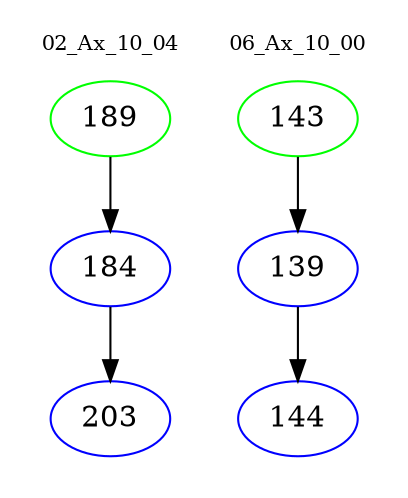 digraph{
subgraph cluster_0 {
color = white
label = "02_Ax_10_04";
fontsize=10;
T0_189 [label="189", color="green"]
T0_189 -> T0_184 [color="black"]
T0_184 [label="184", color="blue"]
T0_184 -> T0_203 [color="black"]
T0_203 [label="203", color="blue"]
}
subgraph cluster_1 {
color = white
label = "06_Ax_10_00";
fontsize=10;
T1_143 [label="143", color="green"]
T1_143 -> T1_139 [color="black"]
T1_139 [label="139", color="blue"]
T1_139 -> T1_144 [color="black"]
T1_144 [label="144", color="blue"]
}
}
